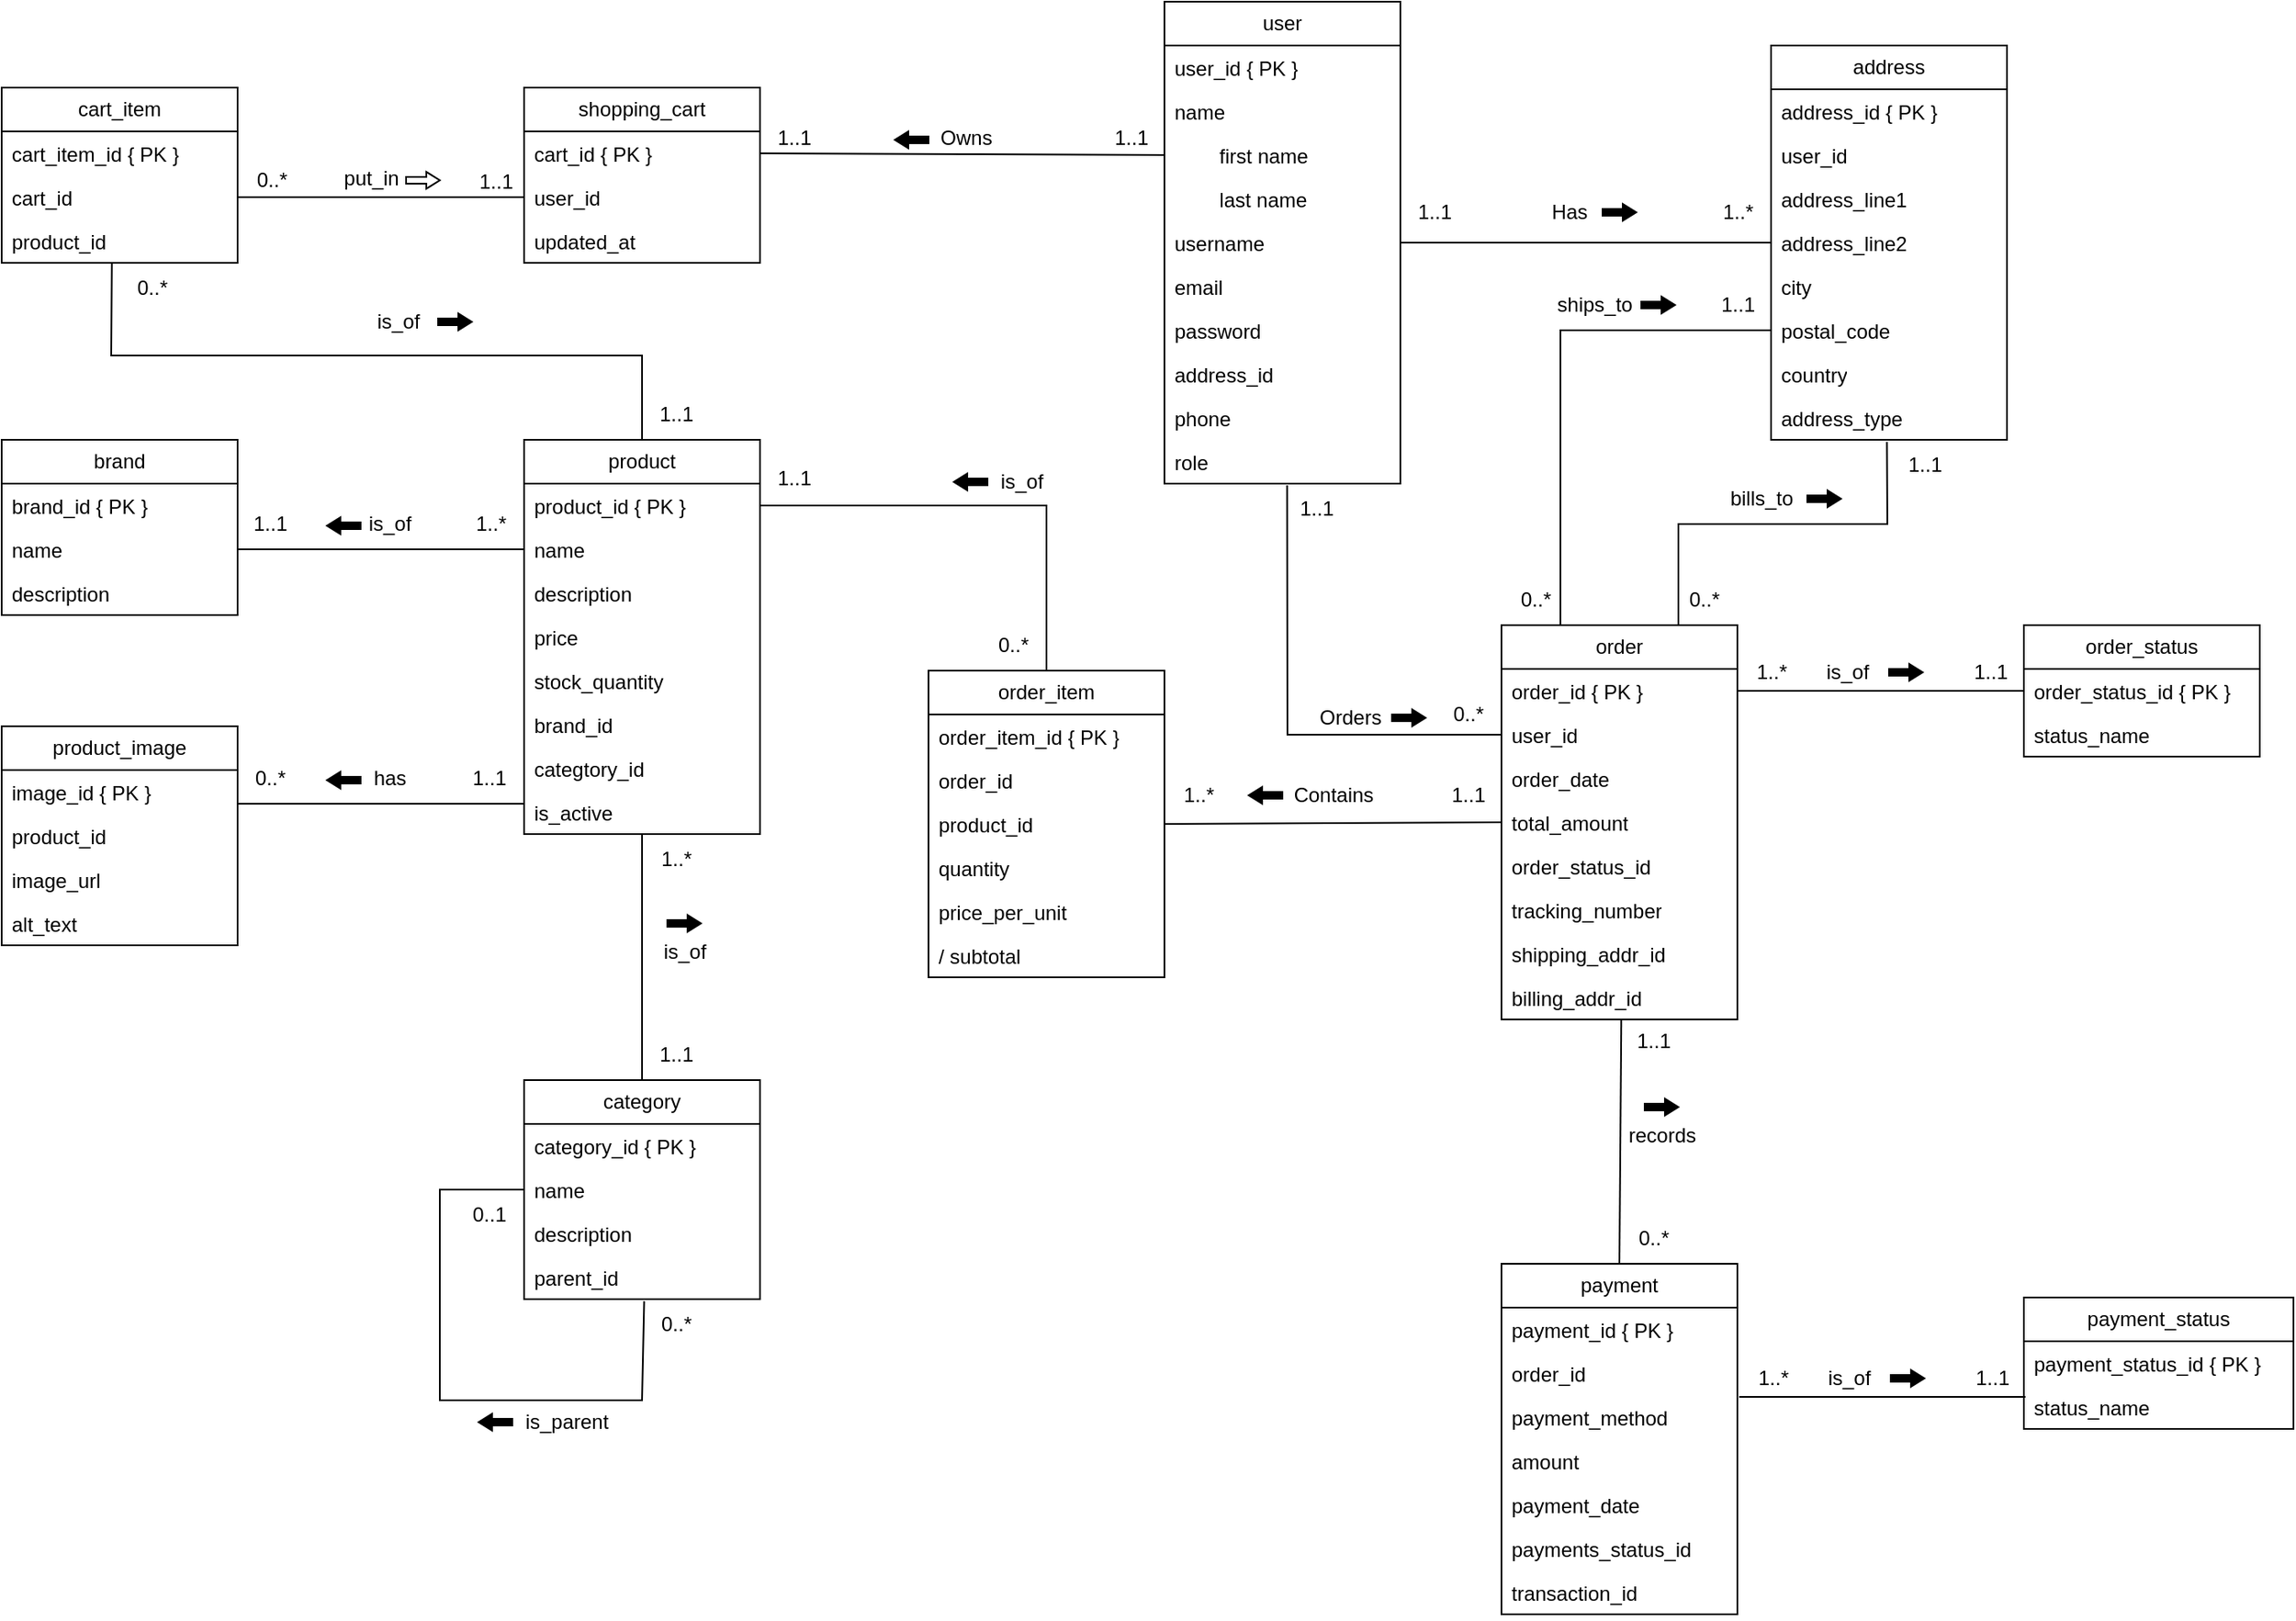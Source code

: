 <mxfile version="26.2.14">
  <diagram name="Page-1" id="95embAu65B8JQ14LLNW8">
    <mxGraphModel dx="983" dy="548" grid="1" gridSize="10" guides="1" tooltips="1" connect="1" arrows="1" fold="1" page="1" pageScale="1" pageWidth="827" pageHeight="1169" math="0" shadow="0">
      <root>
        <mxCell id="0" />
        <mxCell id="1" parent="0" />
        <mxCell id="lpnY_BUWa9tR8jS-6ncE-18" value="product" style="swimlane;fontStyle=0;childLayout=stackLayout;horizontal=1;startSize=26;fillColor=none;horizontalStack=0;resizeParent=1;resizeParentMax=0;resizeLast=0;collapsible=1;marginBottom=0;whiteSpace=wrap;html=1;" parent="1" vertex="1">
          <mxGeometry x="610" y="350" width="140" height="234" as="geometry" />
        </mxCell>
        <mxCell id="lpnY_BUWa9tR8jS-6ncE-19" value="product_id { PK }" style="text;strokeColor=none;fillColor=none;align=left;verticalAlign=top;spacingLeft=4;spacingRight=4;overflow=hidden;rotatable=0;points=[[0,0.5],[1,0.5]];portConstraint=eastwest;whiteSpace=wrap;html=1;" parent="lpnY_BUWa9tR8jS-6ncE-18" vertex="1">
          <mxGeometry y="26" width="140" height="26" as="geometry" />
        </mxCell>
        <mxCell id="lpnY_BUWa9tR8jS-6ncE-20" value="name" style="text;strokeColor=none;fillColor=none;align=left;verticalAlign=top;spacingLeft=4;spacingRight=4;overflow=hidden;rotatable=0;points=[[0,0.5],[1,0.5]];portConstraint=eastwest;whiteSpace=wrap;html=1;" parent="lpnY_BUWa9tR8jS-6ncE-18" vertex="1">
          <mxGeometry y="52" width="140" height="26" as="geometry" />
        </mxCell>
        <mxCell id="lpnY_BUWa9tR8jS-6ncE-21" value="description" style="text;strokeColor=none;fillColor=none;align=left;verticalAlign=top;spacingLeft=4;spacingRight=4;overflow=hidden;rotatable=0;points=[[0,0.5],[1,0.5]];portConstraint=eastwest;whiteSpace=wrap;html=1;" parent="lpnY_BUWa9tR8jS-6ncE-18" vertex="1">
          <mxGeometry y="78" width="140" height="26" as="geometry" />
        </mxCell>
        <mxCell id="lpnY_BUWa9tR8jS-6ncE-22" value="price" style="text;strokeColor=none;fillColor=none;align=left;verticalAlign=top;spacingLeft=4;spacingRight=4;overflow=hidden;rotatable=0;points=[[0,0.5],[1,0.5]];portConstraint=eastwest;whiteSpace=wrap;html=1;" parent="lpnY_BUWa9tR8jS-6ncE-18" vertex="1">
          <mxGeometry y="104" width="140" height="26" as="geometry" />
        </mxCell>
        <mxCell id="lpnY_BUWa9tR8jS-6ncE-23" value="stock_quantity" style="text;strokeColor=none;fillColor=none;align=left;verticalAlign=top;spacingLeft=4;spacingRight=4;overflow=hidden;rotatable=0;points=[[0,0.5],[1,0.5]];portConstraint=eastwest;whiteSpace=wrap;html=1;" parent="lpnY_BUWa9tR8jS-6ncE-18" vertex="1">
          <mxGeometry y="130" width="140" height="26" as="geometry" />
        </mxCell>
        <mxCell id="lpnY_BUWa9tR8jS-6ncE-24" value="brand_id" style="text;strokeColor=none;fillColor=none;align=left;verticalAlign=top;spacingLeft=4;spacingRight=4;overflow=hidden;rotatable=0;points=[[0,0.5],[1,0.5]];portConstraint=eastwest;whiteSpace=wrap;html=1;" parent="lpnY_BUWa9tR8jS-6ncE-18" vertex="1">
          <mxGeometry y="156" width="140" height="26" as="geometry" />
        </mxCell>
        <mxCell id="lpnY_BUWa9tR8jS-6ncE-25" value="categtory_id" style="text;strokeColor=none;fillColor=none;align=left;verticalAlign=top;spacingLeft=4;spacingRight=4;overflow=hidden;rotatable=0;points=[[0,0.5],[1,0.5]];portConstraint=eastwest;whiteSpace=wrap;html=1;" parent="lpnY_BUWa9tR8jS-6ncE-18" vertex="1">
          <mxGeometry y="182" width="140" height="26" as="geometry" />
        </mxCell>
        <mxCell id="lpnY_BUWa9tR8jS-6ncE-65" value="is_active" style="text;strokeColor=none;fillColor=none;align=left;verticalAlign=top;spacingLeft=4;spacingRight=4;overflow=hidden;rotatable=0;points=[[0,0.5],[1,0.5]];portConstraint=eastwest;whiteSpace=wrap;html=1;" parent="lpnY_BUWa9tR8jS-6ncE-18" vertex="1">
          <mxGeometry y="208" width="140" height="26" as="geometry" />
        </mxCell>
        <mxCell id="lpnY_BUWa9tR8jS-6ncE-26" value="category" style="swimlane;fontStyle=0;childLayout=stackLayout;horizontal=1;startSize=26;fillColor=none;horizontalStack=0;resizeParent=1;resizeParentMax=0;resizeLast=0;collapsible=1;marginBottom=0;whiteSpace=wrap;html=1;" parent="1" vertex="1">
          <mxGeometry x="610" y="730" width="140" height="130" as="geometry" />
        </mxCell>
        <mxCell id="lpnY_BUWa9tR8jS-6ncE-27" value="category_id { PK }" style="text;strokeColor=none;fillColor=none;align=left;verticalAlign=top;spacingLeft=4;spacingRight=4;overflow=hidden;rotatable=0;points=[[0,0.5],[1,0.5]];portConstraint=eastwest;whiteSpace=wrap;html=1;" parent="lpnY_BUWa9tR8jS-6ncE-26" vertex="1">
          <mxGeometry y="26" width="140" height="26" as="geometry" />
        </mxCell>
        <mxCell id="lpnY_BUWa9tR8jS-6ncE-28" value="name" style="text;strokeColor=none;fillColor=none;align=left;verticalAlign=top;spacingLeft=4;spacingRight=4;overflow=hidden;rotatable=0;points=[[0,0.5],[1,0.5]];portConstraint=eastwest;whiteSpace=wrap;html=1;" parent="lpnY_BUWa9tR8jS-6ncE-26" vertex="1">
          <mxGeometry y="52" width="140" height="26" as="geometry" />
        </mxCell>
        <mxCell id="lpnY_BUWa9tR8jS-6ncE-29" value="description" style="text;strokeColor=none;fillColor=none;align=left;verticalAlign=top;spacingLeft=4;spacingRight=4;overflow=hidden;rotatable=0;points=[[0,0.5],[1,0.5]];portConstraint=eastwest;whiteSpace=wrap;html=1;" parent="lpnY_BUWa9tR8jS-6ncE-26" vertex="1">
          <mxGeometry y="78" width="140" height="26" as="geometry" />
        </mxCell>
        <mxCell id="lpnY_BUWa9tR8jS-6ncE-85" value="parent_id" style="text;strokeColor=none;fillColor=none;align=left;verticalAlign=top;spacingLeft=4;spacingRight=4;overflow=hidden;rotatable=0;points=[[0,0.5],[1,0.5]];portConstraint=eastwest;whiteSpace=wrap;html=1;" parent="lpnY_BUWa9tR8jS-6ncE-26" vertex="1">
          <mxGeometry y="104" width="140" height="26" as="geometry" />
        </mxCell>
        <mxCell id="lpnY_BUWa9tR8jS-6ncE-157" value="" style="endArrow=none;html=1;rounded=0;exitX=0.509;exitY=1.046;exitDx=0;exitDy=0;exitPerimeter=0;entryX=0;entryY=0.5;entryDx=0;entryDy=0;" parent="lpnY_BUWa9tR8jS-6ncE-26" source="lpnY_BUWa9tR8jS-6ncE-85" target="lpnY_BUWa9tR8jS-6ncE-28" edge="1">
          <mxGeometry width="50" height="50" relative="1" as="geometry">
            <mxPoint x="70" y="150" as="sourcePoint" />
            <mxPoint x="50" y="210" as="targetPoint" />
            <Array as="points">
              <mxPoint x="70" y="190" />
              <mxPoint x="-50" y="190" />
              <mxPoint x="-50" y="65" />
            </Array>
          </mxGeometry>
        </mxCell>
        <mxCell id="lpnY_BUWa9tR8jS-6ncE-30" value="brand" style="swimlane;fontStyle=0;childLayout=stackLayout;horizontal=1;startSize=26;fillColor=none;horizontalStack=0;resizeParent=1;resizeParentMax=0;resizeLast=0;collapsible=1;marginBottom=0;whiteSpace=wrap;html=1;" parent="1" vertex="1">
          <mxGeometry x="300" y="350" width="140" height="104" as="geometry" />
        </mxCell>
        <mxCell id="lpnY_BUWa9tR8jS-6ncE-31" value="brand_id { PK }" style="text;strokeColor=none;fillColor=none;align=left;verticalAlign=top;spacingLeft=4;spacingRight=4;overflow=hidden;rotatable=0;points=[[0,0.5],[1,0.5]];portConstraint=eastwest;whiteSpace=wrap;html=1;" parent="lpnY_BUWa9tR8jS-6ncE-30" vertex="1">
          <mxGeometry y="26" width="140" height="26" as="geometry" />
        </mxCell>
        <mxCell id="lpnY_BUWa9tR8jS-6ncE-32" value="name" style="text;strokeColor=none;fillColor=none;align=left;verticalAlign=top;spacingLeft=4;spacingRight=4;overflow=hidden;rotatable=0;points=[[0,0.5],[1,0.5]];portConstraint=eastwest;whiteSpace=wrap;html=1;" parent="lpnY_BUWa9tR8jS-6ncE-30" vertex="1">
          <mxGeometry y="52" width="140" height="26" as="geometry" />
        </mxCell>
        <mxCell id="lpnY_BUWa9tR8jS-6ncE-33" value="description" style="text;strokeColor=none;fillColor=none;align=left;verticalAlign=top;spacingLeft=4;spacingRight=4;overflow=hidden;rotatable=0;points=[[0,0.5],[1,0.5]];portConstraint=eastwest;whiteSpace=wrap;html=1;" parent="lpnY_BUWa9tR8jS-6ncE-30" vertex="1">
          <mxGeometry y="78" width="140" height="26" as="geometry" />
        </mxCell>
        <mxCell id="lpnY_BUWa9tR8jS-6ncE-35" value="user" style="swimlane;fontStyle=0;childLayout=stackLayout;horizontal=1;startSize=26;fillColor=none;horizontalStack=0;resizeParent=1;resizeParentMax=0;resizeLast=0;collapsible=1;marginBottom=0;whiteSpace=wrap;html=1;" parent="1" vertex="1">
          <mxGeometry x="990" y="90" width="140" height="286" as="geometry" />
        </mxCell>
        <mxCell id="lpnY_BUWa9tR8jS-6ncE-36" value="user_id { PK }" style="text;strokeColor=none;fillColor=none;align=left;verticalAlign=top;spacingLeft=4;spacingRight=4;overflow=hidden;rotatable=0;points=[[0,0.5],[1,0.5]];portConstraint=eastwest;whiteSpace=wrap;html=1;" parent="lpnY_BUWa9tR8jS-6ncE-35" vertex="1">
          <mxGeometry y="26" width="140" height="26" as="geometry" />
        </mxCell>
        <mxCell id="lpnY_BUWa9tR8jS-6ncE-37" value="name" style="text;strokeColor=none;fillColor=none;align=left;verticalAlign=top;spacingLeft=4;spacingRight=4;overflow=hidden;rotatable=0;points=[[0,0.5],[1,0.5]];portConstraint=eastwest;whiteSpace=wrap;html=1;" parent="lpnY_BUWa9tR8jS-6ncE-35" vertex="1">
          <mxGeometry y="52" width="140" height="26" as="geometry" />
        </mxCell>
        <mxCell id="lpnY_BUWa9tR8jS-6ncE-38" value="&lt;span style=&quot;white-space: pre;&quot;&gt;&#x9;&lt;/span&gt;first name" style="text;strokeColor=none;fillColor=none;align=left;verticalAlign=top;spacingLeft=4;spacingRight=4;overflow=hidden;rotatable=0;points=[[0,0.5],[1,0.5]];portConstraint=eastwest;whiteSpace=wrap;html=1;" parent="lpnY_BUWa9tR8jS-6ncE-35" vertex="1">
          <mxGeometry y="78" width="140" height="26" as="geometry" />
        </mxCell>
        <mxCell id="lpnY_BUWa9tR8jS-6ncE-39" value="&lt;span style=&quot;white-space: pre;&quot;&gt;&#x9;&lt;/span&gt;last name" style="text;strokeColor=none;fillColor=none;align=left;verticalAlign=top;spacingLeft=4;spacingRight=4;overflow=hidden;rotatable=0;points=[[0,0.5],[1,0.5]];portConstraint=eastwest;whiteSpace=wrap;html=1;" parent="lpnY_BUWa9tR8jS-6ncE-35" vertex="1">
          <mxGeometry y="104" width="140" height="26" as="geometry" />
        </mxCell>
        <mxCell id="lpnY_BUWa9tR8jS-6ncE-40" value="username" style="text;strokeColor=none;fillColor=none;align=left;verticalAlign=top;spacingLeft=4;spacingRight=4;overflow=hidden;rotatable=0;points=[[0,0.5],[1,0.5]];portConstraint=eastwest;whiteSpace=wrap;html=1;" parent="lpnY_BUWa9tR8jS-6ncE-35" vertex="1">
          <mxGeometry y="130" width="140" height="26" as="geometry" />
        </mxCell>
        <mxCell id="lpnY_BUWa9tR8jS-6ncE-41" value="email" style="text;strokeColor=none;fillColor=none;align=left;verticalAlign=top;spacingLeft=4;spacingRight=4;overflow=hidden;rotatable=0;points=[[0,0.5],[1,0.5]];portConstraint=eastwest;whiteSpace=wrap;html=1;" parent="lpnY_BUWa9tR8jS-6ncE-35" vertex="1">
          <mxGeometry y="156" width="140" height="26" as="geometry" />
        </mxCell>
        <mxCell id="lpnY_BUWa9tR8jS-6ncE-42" value="password" style="text;strokeColor=none;fillColor=none;align=left;verticalAlign=top;spacingLeft=4;spacingRight=4;overflow=hidden;rotatable=0;points=[[0,0.5],[1,0.5]];portConstraint=eastwest;whiteSpace=wrap;html=1;" parent="lpnY_BUWa9tR8jS-6ncE-35" vertex="1">
          <mxGeometry y="182" width="140" height="26" as="geometry" />
        </mxCell>
        <mxCell id="lpnY_BUWa9tR8jS-6ncE-43" value="address_id" style="text;strokeColor=none;fillColor=none;align=left;verticalAlign=top;spacingLeft=4;spacingRight=4;overflow=hidden;rotatable=0;points=[[0,0.5],[1,0.5]];portConstraint=eastwest;whiteSpace=wrap;html=1;" parent="lpnY_BUWa9tR8jS-6ncE-35" vertex="1">
          <mxGeometry y="208" width="140" height="26" as="geometry" />
        </mxCell>
        <mxCell id="lpnY_BUWa9tR8jS-6ncE-44" value="phone" style="text;strokeColor=none;fillColor=none;align=left;verticalAlign=top;spacingLeft=4;spacingRight=4;overflow=hidden;rotatable=0;points=[[0,0.5],[1,0.5]];portConstraint=eastwest;whiteSpace=wrap;html=1;" parent="lpnY_BUWa9tR8jS-6ncE-35" vertex="1">
          <mxGeometry y="234" width="140" height="26" as="geometry" />
        </mxCell>
        <mxCell id="lpnY_BUWa9tR8jS-6ncE-66" value="role" style="text;strokeColor=none;fillColor=none;align=left;verticalAlign=top;spacingLeft=4;spacingRight=4;overflow=hidden;rotatable=0;points=[[0,0.5],[1,0.5]];portConstraint=eastwest;whiteSpace=wrap;html=1;" parent="lpnY_BUWa9tR8jS-6ncE-35" vertex="1">
          <mxGeometry y="260" width="140" height="26" as="geometry" />
        </mxCell>
        <mxCell id="lpnY_BUWa9tR8jS-6ncE-46" value="order" style="swimlane;fontStyle=0;childLayout=stackLayout;horizontal=1;startSize=26;fillColor=none;horizontalStack=0;resizeParent=1;resizeParentMax=0;resizeLast=0;collapsible=1;marginBottom=0;whiteSpace=wrap;html=1;" parent="1" vertex="1">
          <mxGeometry x="1190" y="460" width="140" height="234" as="geometry" />
        </mxCell>
        <mxCell id="lpnY_BUWa9tR8jS-6ncE-47" value="order_id { PK }" style="text;strokeColor=none;fillColor=none;align=left;verticalAlign=top;spacingLeft=4;spacingRight=4;overflow=hidden;rotatable=0;points=[[0,0.5],[1,0.5]];portConstraint=eastwest;whiteSpace=wrap;html=1;" parent="lpnY_BUWa9tR8jS-6ncE-46" vertex="1">
          <mxGeometry y="26" width="140" height="26" as="geometry" />
        </mxCell>
        <mxCell id="lpnY_BUWa9tR8jS-6ncE-48" value="user_id" style="text;strokeColor=none;fillColor=none;align=left;verticalAlign=top;spacingLeft=4;spacingRight=4;overflow=hidden;rotatable=0;points=[[0,0.5],[1,0.5]];portConstraint=eastwest;whiteSpace=wrap;html=1;" parent="lpnY_BUWa9tR8jS-6ncE-46" vertex="1">
          <mxGeometry y="52" width="140" height="26" as="geometry" />
        </mxCell>
        <mxCell id="lpnY_BUWa9tR8jS-6ncE-49" value="order_date" style="text;strokeColor=none;fillColor=none;align=left;verticalAlign=top;spacingLeft=4;spacingRight=4;overflow=hidden;rotatable=0;points=[[0,0.5],[1,0.5]];portConstraint=eastwest;whiteSpace=wrap;html=1;" parent="lpnY_BUWa9tR8jS-6ncE-46" vertex="1">
          <mxGeometry y="78" width="140" height="26" as="geometry" />
        </mxCell>
        <mxCell id="lpnY_BUWa9tR8jS-6ncE-50" value="total_amount" style="text;strokeColor=none;fillColor=none;align=left;verticalAlign=top;spacingLeft=4;spacingRight=4;overflow=hidden;rotatable=0;points=[[0,0.5],[1,0.5]];portConstraint=eastwest;whiteSpace=wrap;html=1;" parent="lpnY_BUWa9tR8jS-6ncE-46" vertex="1">
          <mxGeometry y="104" width="140" height="26" as="geometry" />
        </mxCell>
        <mxCell id="lpnY_BUWa9tR8jS-6ncE-51" value="order_status_id" style="text;strokeColor=none;fillColor=none;align=left;verticalAlign=top;spacingLeft=4;spacingRight=4;overflow=hidden;rotatable=0;points=[[0,0.5],[1,0.5]];portConstraint=eastwest;whiteSpace=wrap;html=1;" parent="lpnY_BUWa9tR8jS-6ncE-46" vertex="1">
          <mxGeometry y="130" width="140" height="26" as="geometry" />
        </mxCell>
        <mxCell id="lpnY_BUWa9tR8jS-6ncE-71" value="tracking_number" style="text;strokeColor=none;fillColor=none;align=left;verticalAlign=top;spacingLeft=4;spacingRight=4;overflow=hidden;rotatable=0;points=[[0,0.5],[1,0.5]];portConstraint=eastwest;whiteSpace=wrap;html=1;" parent="lpnY_BUWa9tR8jS-6ncE-46" vertex="1">
          <mxGeometry y="156" width="140" height="26" as="geometry" />
        </mxCell>
        <mxCell id="lpnY_BUWa9tR8jS-6ncE-179" value="shipping_addr_id" style="text;strokeColor=none;fillColor=none;align=left;verticalAlign=top;spacingLeft=4;spacingRight=4;overflow=hidden;rotatable=0;points=[[0,0.5],[1,0.5]];portConstraint=eastwest;whiteSpace=wrap;html=1;" parent="lpnY_BUWa9tR8jS-6ncE-46" vertex="1">
          <mxGeometry y="182" width="140" height="26" as="geometry" />
        </mxCell>
        <mxCell id="lpnY_BUWa9tR8jS-6ncE-180" value="billing_addr_id" style="text;strokeColor=none;fillColor=none;align=left;verticalAlign=top;spacingLeft=4;spacingRight=4;overflow=hidden;rotatable=0;points=[[0,0.5],[1,0.5]];portConstraint=eastwest;whiteSpace=wrap;html=1;" parent="lpnY_BUWa9tR8jS-6ncE-46" vertex="1">
          <mxGeometry y="208" width="140" height="26" as="geometry" />
        </mxCell>
        <mxCell id="lpnY_BUWa9tR8jS-6ncE-52" value="order_item" style="swimlane;fontStyle=0;childLayout=stackLayout;horizontal=1;startSize=26;fillColor=none;horizontalStack=0;resizeParent=1;resizeParentMax=0;resizeLast=0;collapsible=1;marginBottom=0;whiteSpace=wrap;html=1;" parent="1" vertex="1">
          <mxGeometry x="850" y="487" width="140" height="182" as="geometry" />
        </mxCell>
        <mxCell id="lpnY_BUWa9tR8jS-6ncE-53" value="order_item_id { PK }" style="text;strokeColor=none;fillColor=none;align=left;verticalAlign=top;spacingLeft=4;spacingRight=4;overflow=hidden;rotatable=0;points=[[0,0.5],[1,0.5]];portConstraint=eastwest;whiteSpace=wrap;html=1;" parent="lpnY_BUWa9tR8jS-6ncE-52" vertex="1">
          <mxGeometry y="26" width="140" height="26" as="geometry" />
        </mxCell>
        <mxCell id="lpnY_BUWa9tR8jS-6ncE-54" value="order_id" style="text;strokeColor=none;fillColor=none;align=left;verticalAlign=top;spacingLeft=4;spacingRight=4;overflow=hidden;rotatable=0;points=[[0,0.5],[1,0.5]];portConstraint=eastwest;whiteSpace=wrap;html=1;" parent="lpnY_BUWa9tR8jS-6ncE-52" vertex="1">
          <mxGeometry y="52" width="140" height="26" as="geometry" />
        </mxCell>
        <mxCell id="lpnY_BUWa9tR8jS-6ncE-55" value="product_id" style="text;strokeColor=none;fillColor=none;align=left;verticalAlign=top;spacingLeft=4;spacingRight=4;overflow=hidden;rotatable=0;points=[[0,0.5],[1,0.5]];portConstraint=eastwest;whiteSpace=wrap;html=1;" parent="lpnY_BUWa9tR8jS-6ncE-52" vertex="1">
          <mxGeometry y="78" width="140" height="26" as="geometry" />
        </mxCell>
        <mxCell id="lpnY_BUWa9tR8jS-6ncE-56" value="quantity" style="text;strokeColor=none;fillColor=none;align=left;verticalAlign=top;spacingLeft=4;spacingRight=4;overflow=hidden;rotatable=0;points=[[0,0.5],[1,0.5]];portConstraint=eastwest;whiteSpace=wrap;html=1;" parent="lpnY_BUWa9tR8jS-6ncE-52" vertex="1">
          <mxGeometry y="104" width="140" height="26" as="geometry" />
        </mxCell>
        <mxCell id="lpnY_BUWa9tR8jS-6ncE-57" value="price_per_unit" style="text;strokeColor=none;fillColor=none;align=left;verticalAlign=top;spacingLeft=4;spacingRight=4;overflow=hidden;rotatable=0;points=[[0,0.5],[1,0.5]];portConstraint=eastwest;whiteSpace=wrap;html=1;" parent="lpnY_BUWa9tR8jS-6ncE-52" vertex="1">
          <mxGeometry y="130" width="140" height="26" as="geometry" />
        </mxCell>
        <mxCell id="lpnY_BUWa9tR8jS-6ncE-72" value="/ subtotal" style="text;strokeColor=none;fillColor=none;align=left;verticalAlign=top;spacingLeft=4;spacingRight=4;overflow=hidden;rotatable=0;points=[[0,0.5],[1,0.5]];portConstraint=eastwest;whiteSpace=wrap;html=1;" parent="lpnY_BUWa9tR8jS-6ncE-52" vertex="1">
          <mxGeometry y="156" width="140" height="26" as="geometry" />
        </mxCell>
        <mxCell id="lpnY_BUWa9tR8jS-6ncE-58" value="payment" style="swimlane;fontStyle=0;childLayout=stackLayout;horizontal=1;startSize=26;fillColor=none;horizontalStack=0;resizeParent=1;resizeParentMax=0;resizeLast=0;collapsible=1;marginBottom=0;whiteSpace=wrap;html=1;" parent="1" vertex="1">
          <mxGeometry x="1190" y="839" width="140" height="208" as="geometry" />
        </mxCell>
        <mxCell id="lpnY_BUWa9tR8jS-6ncE-59" value="payment_id { PK }" style="text;strokeColor=none;fillColor=none;align=left;verticalAlign=top;spacingLeft=4;spacingRight=4;overflow=hidden;rotatable=0;points=[[0,0.5],[1,0.5]];portConstraint=eastwest;whiteSpace=wrap;html=1;" parent="lpnY_BUWa9tR8jS-6ncE-58" vertex="1">
          <mxGeometry y="26" width="140" height="26" as="geometry" />
        </mxCell>
        <mxCell id="lpnY_BUWa9tR8jS-6ncE-60" value="order_id" style="text;strokeColor=none;fillColor=none;align=left;verticalAlign=top;spacingLeft=4;spacingRight=4;overflow=hidden;rotatable=0;points=[[0,0.5],[1,0.5]];portConstraint=eastwest;whiteSpace=wrap;html=1;" parent="lpnY_BUWa9tR8jS-6ncE-58" vertex="1">
          <mxGeometry y="52" width="140" height="26" as="geometry" />
        </mxCell>
        <mxCell id="lpnY_BUWa9tR8jS-6ncE-61" value="payment_method" style="text;strokeColor=none;fillColor=none;align=left;verticalAlign=top;spacingLeft=4;spacingRight=4;overflow=hidden;rotatable=0;points=[[0,0.5],[1,0.5]];portConstraint=eastwest;whiteSpace=wrap;html=1;" parent="lpnY_BUWa9tR8jS-6ncE-58" vertex="1">
          <mxGeometry y="78" width="140" height="26" as="geometry" />
        </mxCell>
        <mxCell id="lpnY_BUWa9tR8jS-6ncE-62" value="amount" style="text;strokeColor=none;fillColor=none;align=left;verticalAlign=top;spacingLeft=4;spacingRight=4;overflow=hidden;rotatable=0;points=[[0,0.5],[1,0.5]];portConstraint=eastwest;whiteSpace=wrap;html=1;" parent="lpnY_BUWa9tR8jS-6ncE-58" vertex="1">
          <mxGeometry y="104" width="140" height="26" as="geometry" />
        </mxCell>
        <mxCell id="lpnY_BUWa9tR8jS-6ncE-63" value="payment_date" style="text;strokeColor=none;fillColor=none;align=left;verticalAlign=top;spacingLeft=4;spacingRight=4;overflow=hidden;rotatable=0;points=[[0,0.5],[1,0.5]];portConstraint=eastwest;whiteSpace=wrap;html=1;" parent="lpnY_BUWa9tR8jS-6ncE-58" vertex="1">
          <mxGeometry y="130" width="140" height="26" as="geometry" />
        </mxCell>
        <mxCell id="lpnY_BUWa9tR8jS-6ncE-64" value="payments_status_id" style="text;strokeColor=none;fillColor=none;align=left;verticalAlign=top;spacingLeft=4;spacingRight=4;overflow=hidden;rotatable=0;points=[[0,0.5],[1,0.5]];portConstraint=eastwest;whiteSpace=wrap;html=1;" parent="lpnY_BUWa9tR8jS-6ncE-58" vertex="1">
          <mxGeometry y="156" width="140" height="26" as="geometry" />
        </mxCell>
        <mxCell id="lpnY_BUWa9tR8jS-6ncE-73" value="transaction_id" style="text;strokeColor=none;fillColor=none;align=left;verticalAlign=top;spacingLeft=4;spacingRight=4;overflow=hidden;rotatable=0;points=[[0,0.5],[1,0.5]];portConstraint=eastwest;whiteSpace=wrap;html=1;" parent="lpnY_BUWa9tR8jS-6ncE-58" vertex="1">
          <mxGeometry y="182" width="140" height="26" as="geometry" />
        </mxCell>
        <mxCell id="lpnY_BUWa9tR8jS-6ncE-67" value="address" style="swimlane;fontStyle=0;childLayout=stackLayout;horizontal=1;startSize=26;fillColor=none;horizontalStack=0;resizeParent=1;resizeParentMax=0;resizeLast=0;collapsible=1;marginBottom=0;whiteSpace=wrap;html=1;" parent="1" vertex="1">
          <mxGeometry x="1350" y="116" width="140" height="234" as="geometry" />
        </mxCell>
        <mxCell id="lpnY_BUWa9tR8jS-6ncE-68" value="address_id { PK }" style="text;strokeColor=none;fillColor=none;align=left;verticalAlign=top;spacingLeft=4;spacingRight=4;overflow=hidden;rotatable=0;points=[[0,0.5],[1,0.5]];portConstraint=eastwest;whiteSpace=wrap;html=1;" parent="lpnY_BUWa9tR8jS-6ncE-67" vertex="1">
          <mxGeometry y="26" width="140" height="26" as="geometry" />
        </mxCell>
        <mxCell id="lpnY_BUWa9tR8jS-6ncE-69" value="user_id" style="text;strokeColor=none;fillColor=none;align=left;verticalAlign=top;spacingLeft=4;spacingRight=4;overflow=hidden;rotatable=0;points=[[0,0.5],[1,0.5]];portConstraint=eastwest;whiteSpace=wrap;html=1;" parent="lpnY_BUWa9tR8jS-6ncE-67" vertex="1">
          <mxGeometry y="52" width="140" height="26" as="geometry" />
        </mxCell>
        <mxCell id="lpnY_BUWa9tR8jS-6ncE-70" value="address_line1" style="text;strokeColor=none;fillColor=none;align=left;verticalAlign=top;spacingLeft=4;spacingRight=4;overflow=hidden;rotatable=0;points=[[0,0.5],[1,0.5]];portConstraint=eastwest;whiteSpace=wrap;html=1;" parent="lpnY_BUWa9tR8jS-6ncE-67" vertex="1">
          <mxGeometry y="78" width="140" height="26" as="geometry" />
        </mxCell>
        <mxCell id="lpnY_BUWa9tR8jS-6ncE-74" value="address_line2" style="text;strokeColor=none;fillColor=none;align=left;verticalAlign=top;spacingLeft=4;spacingRight=4;overflow=hidden;rotatable=0;points=[[0,0.5],[1,0.5]];portConstraint=eastwest;whiteSpace=wrap;html=1;" parent="lpnY_BUWa9tR8jS-6ncE-67" vertex="1">
          <mxGeometry y="104" width="140" height="26" as="geometry" />
        </mxCell>
        <mxCell id="lpnY_BUWa9tR8jS-6ncE-75" value="city" style="text;strokeColor=none;fillColor=none;align=left;verticalAlign=top;spacingLeft=4;spacingRight=4;overflow=hidden;rotatable=0;points=[[0,0.5],[1,0.5]];portConstraint=eastwest;whiteSpace=wrap;html=1;" parent="lpnY_BUWa9tR8jS-6ncE-67" vertex="1">
          <mxGeometry y="130" width="140" height="26" as="geometry" />
        </mxCell>
        <mxCell id="lpnY_BUWa9tR8jS-6ncE-76" value="postal_code" style="text;strokeColor=none;fillColor=none;align=left;verticalAlign=top;spacingLeft=4;spacingRight=4;overflow=hidden;rotatable=0;points=[[0,0.5],[1,0.5]];portConstraint=eastwest;whiteSpace=wrap;html=1;" parent="lpnY_BUWa9tR8jS-6ncE-67" vertex="1">
          <mxGeometry y="156" width="140" height="26" as="geometry" />
        </mxCell>
        <mxCell id="lpnY_BUWa9tR8jS-6ncE-77" value="country" style="text;strokeColor=none;fillColor=none;align=left;verticalAlign=top;spacingLeft=4;spacingRight=4;overflow=hidden;rotatable=0;points=[[0,0.5],[1,0.5]];portConstraint=eastwest;whiteSpace=wrap;html=1;" parent="lpnY_BUWa9tR8jS-6ncE-67" vertex="1">
          <mxGeometry y="182" width="140" height="26" as="geometry" />
        </mxCell>
        <mxCell id="lpnY_BUWa9tR8jS-6ncE-78" value="address_type" style="text;strokeColor=none;fillColor=none;align=left;verticalAlign=top;spacingLeft=4;spacingRight=4;overflow=hidden;rotatable=0;points=[[0,0.5],[1,0.5]];portConstraint=eastwest;whiteSpace=wrap;html=1;" parent="lpnY_BUWa9tR8jS-6ncE-67" vertex="1">
          <mxGeometry y="208" width="140" height="26" as="geometry" />
        </mxCell>
        <mxCell id="lpnY_BUWa9tR8jS-6ncE-79" value="product_image" style="swimlane;fontStyle=0;childLayout=stackLayout;horizontal=1;startSize=26;fillColor=none;horizontalStack=0;resizeParent=1;resizeParentMax=0;resizeLast=0;collapsible=1;marginBottom=0;whiteSpace=wrap;html=1;" parent="1" vertex="1">
          <mxGeometry x="300" y="520" width="140" height="130" as="geometry" />
        </mxCell>
        <mxCell id="lpnY_BUWa9tR8jS-6ncE-80" value="image_id { PK }" style="text;strokeColor=none;fillColor=none;align=left;verticalAlign=top;spacingLeft=4;spacingRight=4;overflow=hidden;rotatable=0;points=[[0,0.5],[1,0.5]];portConstraint=eastwest;whiteSpace=wrap;html=1;" parent="lpnY_BUWa9tR8jS-6ncE-79" vertex="1">
          <mxGeometry y="26" width="140" height="26" as="geometry" />
        </mxCell>
        <mxCell id="lpnY_BUWa9tR8jS-6ncE-81" value="product_id" style="text;strokeColor=none;fillColor=none;align=left;verticalAlign=top;spacingLeft=4;spacingRight=4;overflow=hidden;rotatable=0;points=[[0,0.5],[1,0.5]];portConstraint=eastwest;whiteSpace=wrap;html=1;" parent="lpnY_BUWa9tR8jS-6ncE-79" vertex="1">
          <mxGeometry y="52" width="140" height="26" as="geometry" />
        </mxCell>
        <mxCell id="lpnY_BUWa9tR8jS-6ncE-82" value="image_url" style="text;strokeColor=none;fillColor=none;align=left;verticalAlign=top;spacingLeft=4;spacingRight=4;overflow=hidden;rotatable=0;points=[[0,0.5],[1,0.5]];portConstraint=eastwest;whiteSpace=wrap;html=1;" parent="lpnY_BUWa9tR8jS-6ncE-79" vertex="1">
          <mxGeometry y="78" width="140" height="26" as="geometry" />
        </mxCell>
        <mxCell id="lpnY_BUWa9tR8jS-6ncE-83" value="alt_text" style="text;strokeColor=none;fillColor=none;align=left;verticalAlign=top;spacingLeft=4;spacingRight=4;overflow=hidden;rotatable=0;points=[[0,0.5],[1,0.5]];portConstraint=eastwest;whiteSpace=wrap;html=1;" parent="lpnY_BUWa9tR8jS-6ncE-79" vertex="1">
          <mxGeometry y="104" width="140" height="26" as="geometry" />
        </mxCell>
        <mxCell id="lpnY_BUWa9tR8jS-6ncE-86" value="order_status" style="swimlane;fontStyle=0;childLayout=stackLayout;horizontal=1;startSize=26;fillColor=none;horizontalStack=0;resizeParent=1;resizeParentMax=0;resizeLast=0;collapsible=1;marginBottom=0;whiteSpace=wrap;html=1;" parent="1" vertex="1">
          <mxGeometry x="1500" y="460" width="140" height="78" as="geometry" />
        </mxCell>
        <mxCell id="lpnY_BUWa9tR8jS-6ncE-87" value="order_status_id { PK }" style="text;strokeColor=none;fillColor=none;align=left;verticalAlign=top;spacingLeft=4;spacingRight=4;overflow=hidden;rotatable=0;points=[[0,0.5],[1,0.5]];portConstraint=eastwest;whiteSpace=wrap;html=1;" parent="lpnY_BUWa9tR8jS-6ncE-86" vertex="1">
          <mxGeometry y="26" width="140" height="26" as="geometry" />
        </mxCell>
        <mxCell id="lpnY_BUWa9tR8jS-6ncE-88" value="status_name" style="text;strokeColor=none;fillColor=none;align=left;verticalAlign=top;spacingLeft=4;spacingRight=4;overflow=hidden;rotatable=0;points=[[0,0.5],[1,0.5]];portConstraint=eastwest;whiteSpace=wrap;html=1;" parent="lpnY_BUWa9tR8jS-6ncE-86" vertex="1">
          <mxGeometry y="52" width="140" height="26" as="geometry" />
        </mxCell>
        <mxCell id="lpnY_BUWa9tR8jS-6ncE-90" value="payment_status" style="swimlane;fontStyle=0;childLayout=stackLayout;horizontal=1;startSize=26;fillColor=none;horizontalStack=0;resizeParent=1;resizeParentMax=0;resizeLast=0;collapsible=1;marginBottom=0;whiteSpace=wrap;html=1;" parent="1" vertex="1">
          <mxGeometry x="1500" y="859" width="160" height="78" as="geometry" />
        </mxCell>
        <mxCell id="lpnY_BUWa9tR8jS-6ncE-91" value="payment_status_id { PK }" style="text;strokeColor=none;fillColor=none;align=left;verticalAlign=top;spacingLeft=4;spacingRight=4;overflow=hidden;rotatable=0;points=[[0,0.5],[1,0.5]];portConstraint=eastwest;whiteSpace=wrap;html=1;" parent="lpnY_BUWa9tR8jS-6ncE-90" vertex="1">
          <mxGeometry y="26" width="160" height="26" as="geometry" />
        </mxCell>
        <mxCell id="lpnY_BUWa9tR8jS-6ncE-92" value="status_name" style="text;strokeColor=none;fillColor=none;align=left;verticalAlign=top;spacingLeft=4;spacingRight=4;overflow=hidden;rotatable=0;points=[[0,0.5],[1,0.5]];portConstraint=eastwest;whiteSpace=wrap;html=1;" parent="lpnY_BUWa9tR8jS-6ncE-90" vertex="1">
          <mxGeometry y="52" width="160" height="26" as="geometry" />
        </mxCell>
        <mxCell id="lpnY_BUWa9tR8jS-6ncE-93" value="shopping_cart" style="swimlane;fontStyle=0;childLayout=stackLayout;horizontal=1;startSize=26;fillColor=none;horizontalStack=0;resizeParent=1;resizeParentMax=0;resizeLast=0;collapsible=1;marginBottom=0;whiteSpace=wrap;html=1;" parent="1" vertex="1">
          <mxGeometry x="610" y="141" width="140" height="104" as="geometry" />
        </mxCell>
        <mxCell id="lpnY_BUWa9tR8jS-6ncE-94" value="cart_id { PK }" style="text;strokeColor=none;fillColor=none;align=left;verticalAlign=top;spacingLeft=4;spacingRight=4;overflow=hidden;rotatable=0;points=[[0,0.5],[1,0.5]];portConstraint=eastwest;whiteSpace=wrap;html=1;" parent="lpnY_BUWa9tR8jS-6ncE-93" vertex="1">
          <mxGeometry y="26" width="140" height="26" as="geometry" />
        </mxCell>
        <mxCell id="lpnY_BUWa9tR8jS-6ncE-95" value="user_id" style="text;strokeColor=none;fillColor=none;align=left;verticalAlign=top;spacingLeft=4;spacingRight=4;overflow=hidden;rotatable=0;points=[[0,0.5],[1,0.5]];portConstraint=eastwest;whiteSpace=wrap;html=1;" parent="lpnY_BUWa9tR8jS-6ncE-93" vertex="1">
          <mxGeometry y="52" width="140" height="26" as="geometry" />
        </mxCell>
        <mxCell id="lpnY_BUWa9tR8jS-6ncE-96" value="updated_at" style="text;strokeColor=none;fillColor=none;align=left;verticalAlign=top;spacingLeft=4;spacingRight=4;overflow=hidden;rotatable=0;points=[[0,0.5],[1,0.5]];portConstraint=eastwest;whiteSpace=wrap;html=1;" parent="lpnY_BUWa9tR8jS-6ncE-93" vertex="1">
          <mxGeometry y="78" width="140" height="26" as="geometry" />
        </mxCell>
        <mxCell id="lpnY_BUWa9tR8jS-6ncE-98" value="cart_item" style="swimlane;fontStyle=0;childLayout=stackLayout;horizontal=1;startSize=26;fillColor=none;horizontalStack=0;resizeParent=1;resizeParentMax=0;resizeLast=0;collapsible=1;marginBottom=0;whiteSpace=wrap;html=1;" parent="1" vertex="1">
          <mxGeometry x="300" y="141" width="140" height="104" as="geometry" />
        </mxCell>
        <mxCell id="lpnY_BUWa9tR8jS-6ncE-99" value="cart_item_id { PK }" style="text;strokeColor=none;fillColor=none;align=left;verticalAlign=top;spacingLeft=4;spacingRight=4;overflow=hidden;rotatable=0;points=[[0,0.5],[1,0.5]];portConstraint=eastwest;whiteSpace=wrap;html=1;" parent="lpnY_BUWa9tR8jS-6ncE-98" vertex="1">
          <mxGeometry y="26" width="140" height="26" as="geometry" />
        </mxCell>
        <mxCell id="lpnY_BUWa9tR8jS-6ncE-100" value="cart_id" style="text;strokeColor=none;fillColor=none;align=left;verticalAlign=top;spacingLeft=4;spacingRight=4;overflow=hidden;rotatable=0;points=[[0,0.5],[1,0.5]];portConstraint=eastwest;whiteSpace=wrap;html=1;" parent="lpnY_BUWa9tR8jS-6ncE-98" vertex="1">
          <mxGeometry y="52" width="140" height="26" as="geometry" />
        </mxCell>
        <mxCell id="lpnY_BUWa9tR8jS-6ncE-101" value="product_id" style="text;strokeColor=none;fillColor=none;align=left;verticalAlign=top;spacingLeft=4;spacingRight=4;overflow=hidden;rotatable=0;points=[[0,0.5],[1,0.5]];portConstraint=eastwest;whiteSpace=wrap;html=1;" parent="lpnY_BUWa9tR8jS-6ncE-98" vertex="1">
          <mxGeometry y="78" width="140" height="26" as="geometry" />
        </mxCell>
        <mxCell id="lpnY_BUWa9tR8jS-6ncE-105" value="Has" style="text;html=1;align=center;verticalAlign=middle;resizable=0;points=[];autosize=1;strokeColor=none;fillColor=none;" parent="1" vertex="1">
          <mxGeometry x="1210" y="200" width="40" height="30" as="geometry" />
        </mxCell>
        <mxCell id="lpnY_BUWa9tR8jS-6ncE-106" value="" style="endArrow=none;html=1;rounded=0;exitX=0;exitY=0.5;exitDx=0;exitDy=0;entryX=1;entryY=0.5;entryDx=0;entryDy=0;" parent="1" source="lpnY_BUWa9tR8jS-6ncE-74" target="lpnY_BUWa9tR8jS-6ncE-40" edge="1">
          <mxGeometry width="50" height="50" relative="1" as="geometry">
            <mxPoint x="960" y="360" as="sourcePoint" />
            <mxPoint x="1010" y="310" as="targetPoint" />
          </mxGeometry>
        </mxCell>
        <mxCell id="lpnY_BUWa9tR8jS-6ncE-109" value="" style="shape=singleArrow;whiteSpace=wrap;html=1;arrowWidth=0.4;arrowSize=0.4;rotation=0;fillColor=light-dark(#000000,#000000);strokeColor=light-dark(#000000,#000000);fillStyle=solid;" parent="1" vertex="1">
          <mxGeometry x="1250" y="210" width="20" height="10" as="geometry" />
        </mxCell>
        <mxCell id="lpnY_BUWa9tR8jS-6ncE-114" value="1..*" style="text;html=1;align=center;verticalAlign=middle;resizable=0;points=[];autosize=1;strokeColor=none;fillColor=none;" parent="1" vertex="1">
          <mxGeometry x="1310" y="200" width="40" height="30" as="geometry" />
        </mxCell>
        <mxCell id="lpnY_BUWa9tR8jS-6ncE-115" value="1..1" style="text;html=1;align=center;verticalAlign=middle;resizable=0;points=[];autosize=1;strokeColor=none;fillColor=none;" parent="1" vertex="1">
          <mxGeometry x="1130" y="200" width="40" height="30" as="geometry" />
        </mxCell>
        <mxCell id="lpnY_BUWa9tR8jS-6ncE-116" value="" style="endArrow=none;html=1;rounded=0;entryX=0.52;entryY=1.038;entryDx=0;entryDy=0;entryPerimeter=0;exitX=0;exitY=0.5;exitDx=0;exitDy=0;" parent="1" source="lpnY_BUWa9tR8jS-6ncE-48" target="lpnY_BUWa9tR8jS-6ncE-66" edge="1">
          <mxGeometry width="50" height="50" relative="1" as="geometry">
            <mxPoint x="940" y="410" as="sourcePoint" />
            <mxPoint x="990" y="360" as="targetPoint" />
            <Array as="points">
              <mxPoint x="1063" y="525" />
            </Array>
          </mxGeometry>
        </mxCell>
        <mxCell id="lpnY_BUWa9tR8jS-6ncE-117" value="" style="shape=singleArrow;whiteSpace=wrap;html=1;arrowWidth=0.4;arrowSize=0.4;rotation=0;fillColor=light-dark(#000000,#000000);strokeColor=light-dark(#000000,#000000);fillStyle=solid;" parent="1" vertex="1">
          <mxGeometry x="1125" y="510" width="20" height="10" as="geometry" />
        </mxCell>
        <mxCell id="lpnY_BUWa9tR8jS-6ncE-118" value="Orders" style="text;html=1;align=center;verticalAlign=middle;resizable=0;points=[];autosize=1;strokeColor=none;fillColor=none;" parent="1" vertex="1">
          <mxGeometry x="1070" y="500" width="60" height="30" as="geometry" />
        </mxCell>
        <mxCell id="lpnY_BUWa9tR8jS-6ncE-119" value="0..*" style="text;html=1;align=center;verticalAlign=middle;resizable=0;points=[];autosize=1;strokeColor=none;fillColor=none;" parent="1" vertex="1">
          <mxGeometry x="1150" y="498" width="40" height="30" as="geometry" />
        </mxCell>
        <mxCell id="lpnY_BUWa9tR8jS-6ncE-120" value="1..1" style="text;html=1;align=center;verticalAlign=middle;resizable=0;points=[];autosize=1;strokeColor=none;fillColor=none;" parent="1" vertex="1">
          <mxGeometry x="1060" y="376" width="40" height="30" as="geometry" />
        </mxCell>
        <mxCell id="lpnY_BUWa9tR8jS-6ncE-121" value="" style="endArrow=none;html=1;rounded=0;entryX=1;entryY=0.5;entryDx=0;entryDy=0;exitX=0;exitY=0.5;exitDx=0;exitDy=0;" parent="1" source="lpnY_BUWa9tR8jS-6ncE-50" target="lpnY_BUWa9tR8jS-6ncE-55" edge="1">
          <mxGeometry width="50" height="50" relative="1" as="geometry">
            <mxPoint x="1290" y="580" as="sourcePoint" />
            <mxPoint x="1340" y="530" as="targetPoint" />
          </mxGeometry>
        </mxCell>
        <mxCell id="lpnY_BUWa9tR8jS-6ncE-122" value="" style="shape=singleArrow;whiteSpace=wrap;html=1;arrowWidth=0.4;arrowSize=0.4;rotation=-180;fillColor=light-dark(#000000,#000000);strokeColor=light-dark(#000000,#000000);fillStyle=solid;" parent="1" vertex="1">
          <mxGeometry x="1040" y="556" width="20" height="10" as="geometry" />
        </mxCell>
        <mxCell id="lpnY_BUWa9tR8jS-6ncE-123" value="Contains" style="text;html=1;align=center;verticalAlign=middle;resizable=0;points=[];autosize=1;strokeColor=none;fillColor=none;" parent="1" vertex="1">
          <mxGeometry x="1055" y="546" width="70" height="30" as="geometry" />
        </mxCell>
        <mxCell id="lpnY_BUWa9tR8jS-6ncE-124" value="1..*" style="text;html=1;align=center;verticalAlign=middle;resizable=0;points=[];autosize=1;strokeColor=none;fillColor=none;" parent="1" vertex="1">
          <mxGeometry x="990" y="546" width="40" height="30" as="geometry" />
        </mxCell>
        <mxCell id="lpnY_BUWa9tR8jS-6ncE-125" value="1..1" style="text;html=1;align=center;verticalAlign=middle;resizable=0;points=[];autosize=1;strokeColor=none;fillColor=none;" parent="1" vertex="1">
          <mxGeometry x="1150" y="546" width="40" height="30" as="geometry" />
        </mxCell>
        <mxCell id="lpnY_BUWa9tR8jS-6ncE-126" value="" style="endArrow=none;html=1;rounded=0;entryX=1;entryY=0.5;entryDx=0;entryDy=0;exitX=0;exitY=0.5;exitDx=0;exitDy=0;" parent="1" source="lpnY_BUWa9tR8jS-6ncE-87" target="lpnY_BUWa9tR8jS-6ncE-47" edge="1">
          <mxGeometry width="50" height="50" relative="1" as="geometry">
            <mxPoint x="1200" y="587" as="sourcePoint" />
            <mxPoint x="1000" y="588" as="targetPoint" />
          </mxGeometry>
        </mxCell>
        <mxCell id="lpnY_BUWa9tR8jS-6ncE-127" value="" style="shape=singleArrow;whiteSpace=wrap;html=1;arrowWidth=0.4;arrowSize=0.4;rotation=0;fillColor=light-dark(#000000,#000000);strokeColor=light-dark(#000000,#000000);fillStyle=solid;" parent="1" vertex="1">
          <mxGeometry x="1420" y="483" width="20" height="10" as="geometry" />
        </mxCell>
        <mxCell id="lpnY_BUWa9tR8jS-6ncE-128" value="is_of" style="text;html=1;align=center;verticalAlign=middle;resizable=0;points=[];autosize=1;strokeColor=none;fillColor=none;" parent="1" vertex="1">
          <mxGeometry x="1370" y="473" width="50" height="30" as="geometry" />
        </mxCell>
        <mxCell id="lpnY_BUWa9tR8jS-6ncE-129" value="1..1" style="text;html=1;align=center;verticalAlign=middle;resizable=0;points=[];autosize=1;strokeColor=none;fillColor=none;" parent="1" vertex="1">
          <mxGeometry x="1460" y="473" width="40" height="30" as="geometry" />
        </mxCell>
        <mxCell id="lpnY_BUWa9tR8jS-6ncE-130" value="1..*" style="text;html=1;align=center;verticalAlign=middle;resizable=0;points=[];autosize=1;strokeColor=none;fillColor=none;" parent="1" vertex="1">
          <mxGeometry x="1330" y="473" width="40" height="30" as="geometry" />
        </mxCell>
        <mxCell id="lpnY_BUWa9tR8jS-6ncE-131" value="" style="endArrow=none;html=1;rounded=0;exitX=1;exitY=0.5;exitDx=0;exitDy=0;entryX=0;entryY=0.5;entryDx=0;entryDy=0;" parent="1" source="lpnY_BUWa9tR8jS-6ncE-94" target="lpnY_BUWa9tR8jS-6ncE-38" edge="1">
          <mxGeometry width="50" height="50" relative="1" as="geometry">
            <mxPoint x="1360" y="243" as="sourcePoint" />
            <mxPoint x="1140" y="243" as="targetPoint" />
          </mxGeometry>
        </mxCell>
        <mxCell id="lpnY_BUWa9tR8jS-6ncE-133" value="" style="shape=singleArrow;whiteSpace=wrap;html=1;arrowWidth=0.4;arrowSize=0.4;rotation=-180;fillColor=light-dark(#000000,#000000);strokeColor=light-dark(#000000,#000000);fillStyle=solid;" parent="1" vertex="1">
          <mxGeometry x="830" y="167" width="20" height="10" as="geometry" />
        </mxCell>
        <mxCell id="lpnY_BUWa9tR8jS-6ncE-134" value="Owns" style="text;html=1;align=center;verticalAlign=middle;resizable=0;points=[];autosize=1;strokeColor=none;fillColor=none;" parent="1" vertex="1">
          <mxGeometry x="847" y="156" width="50" height="30" as="geometry" />
        </mxCell>
        <mxCell id="lpnY_BUWa9tR8jS-6ncE-135" value="1..1" style="text;html=1;align=center;verticalAlign=middle;resizable=0;points=[];autosize=1;strokeColor=none;fillColor=none;" parent="1" vertex="1">
          <mxGeometry x="950" y="156" width="40" height="30" as="geometry" />
        </mxCell>
        <mxCell id="lpnY_BUWa9tR8jS-6ncE-136" value="1..1" style="text;html=1;align=center;verticalAlign=middle;resizable=0;points=[];autosize=1;strokeColor=none;fillColor=none;" parent="1" vertex="1">
          <mxGeometry x="750" y="156" width="40" height="30" as="geometry" />
        </mxCell>
        <mxCell id="lpnY_BUWa9tR8jS-6ncE-137" value="" style="endArrow=none;html=1;rounded=0;entryX=0;entryY=0.5;entryDx=0;entryDy=0;exitX=1;exitY=0.5;exitDx=0;exitDy=0;" parent="1" source="lpnY_BUWa9tR8jS-6ncE-100" target="lpnY_BUWa9tR8jS-6ncE-95" edge="1">
          <mxGeometry width="50" height="50" relative="1" as="geometry">
            <mxPoint x="630" y="340" as="sourcePoint" />
            <mxPoint x="680" y="290" as="targetPoint" />
          </mxGeometry>
        </mxCell>
        <mxCell id="lpnY_BUWa9tR8jS-6ncE-138" value="" style="shape=singleArrow;whiteSpace=wrap;html=1;arrowWidth=0.4;arrowSize=0.4;rotation=0;fillColor=light-dark(#FFFFFF,#FFFFFF);strokeColor=light-dark(#000000,#000000);fillStyle=solid;" parent="1" vertex="1">
          <mxGeometry x="540" y="191" width="20" height="10" as="geometry" />
        </mxCell>
        <mxCell id="lpnY_BUWa9tR8jS-6ncE-139" value="put_in" style="text;html=1;align=center;verticalAlign=middle;resizable=0;points=[];autosize=1;strokeColor=none;fillColor=none;" parent="1" vertex="1">
          <mxGeometry x="489" y="180" width="60" height="30" as="geometry" />
        </mxCell>
        <mxCell id="lpnY_BUWa9tR8jS-6ncE-140" value="0..*" style="text;html=1;align=center;verticalAlign=middle;resizable=0;points=[];autosize=1;strokeColor=none;fillColor=none;" parent="1" vertex="1">
          <mxGeometry x="440" y="181" width="40" height="30" as="geometry" />
        </mxCell>
        <mxCell id="lpnY_BUWa9tR8jS-6ncE-141" value="1..1" style="text;html=1;align=center;verticalAlign=middle;resizable=0;points=[];autosize=1;strokeColor=none;fillColor=none;" parent="1" vertex="1">
          <mxGeometry x="573" y="182" width="40" height="30" as="geometry" />
        </mxCell>
        <mxCell id="lpnY_BUWa9tR8jS-6ncE-142" value="" style="endArrow=none;html=1;rounded=0;exitX=1;exitY=0.5;exitDx=0;exitDy=0;entryX=0;entryY=0.5;entryDx=0;entryDy=0;" parent="1" source="lpnY_BUWa9tR8jS-6ncE-32" target="lpnY_BUWa9tR8jS-6ncE-20" edge="1">
          <mxGeometry width="50" height="50" relative="1" as="geometry">
            <mxPoint x="720" y="450" as="sourcePoint" />
            <mxPoint x="590" y="430" as="targetPoint" />
          </mxGeometry>
        </mxCell>
        <mxCell id="lpnY_BUWa9tR8jS-6ncE-143" value="" style="shape=singleArrow;whiteSpace=wrap;html=1;arrowWidth=0.4;arrowSize=0.4;rotation=-180;fillColor=light-dark(#000000,#000000);strokeColor=light-dark(#000000,#000000);fillStyle=solid;" parent="1" vertex="1">
          <mxGeometry x="493" y="396" width="20" height="10" as="geometry" />
        </mxCell>
        <mxCell id="lpnY_BUWa9tR8jS-6ncE-144" value="is_of" style="text;html=1;align=center;verticalAlign=middle;resizable=0;points=[];autosize=1;strokeColor=none;fillColor=none;" parent="1" vertex="1">
          <mxGeometry x="505" y="385" width="50" height="30" as="geometry" />
        </mxCell>
        <mxCell id="lpnY_BUWa9tR8jS-6ncE-145" value="1..1" style="text;html=1;align=center;verticalAlign=middle;resizable=0;points=[];autosize=1;strokeColor=none;fillColor=none;" parent="1" vertex="1">
          <mxGeometry x="439" y="385" width="40" height="30" as="geometry" />
        </mxCell>
        <mxCell id="lpnY_BUWa9tR8jS-6ncE-146" value="1..*" style="text;html=1;align=center;verticalAlign=middle;resizable=0;points=[];autosize=1;strokeColor=none;fillColor=none;" parent="1" vertex="1">
          <mxGeometry x="570" y="385" width="40" height="30" as="geometry" />
        </mxCell>
        <mxCell id="lpnY_BUWa9tR8jS-6ncE-147" value="" style="shape=singleArrow;whiteSpace=wrap;html=1;arrowWidth=0.4;arrowSize=0.4;rotation=-180;fillColor=light-dark(#000000,#000000);strokeColor=light-dark(#000000,#000000);fillStyle=solid;" parent="1" vertex="1">
          <mxGeometry x="493" y="547" width="20" height="10" as="geometry" />
        </mxCell>
        <mxCell id="lpnY_BUWa9tR8jS-6ncE-148" value="has" style="text;html=1;align=center;verticalAlign=middle;resizable=0;points=[];autosize=1;strokeColor=none;fillColor=none;" parent="1" vertex="1">
          <mxGeometry x="510" y="536" width="40" height="30" as="geometry" />
        </mxCell>
        <mxCell id="lpnY_BUWa9tR8jS-6ncE-149" value="" style="endArrow=none;html=1;rounded=0;exitX=1;exitY=0.5;exitDx=0;exitDy=0;entryX=0;entryY=0.5;entryDx=0;entryDy=0;" parent="1" edge="1">
          <mxGeometry width="50" height="50" relative="1" as="geometry">
            <mxPoint x="440" y="566" as="sourcePoint" />
            <mxPoint x="610" y="566" as="targetPoint" />
          </mxGeometry>
        </mxCell>
        <mxCell id="lpnY_BUWa9tR8jS-6ncE-150" value="0..*" style="text;html=1;align=center;verticalAlign=middle;resizable=0;points=[];autosize=1;strokeColor=none;fillColor=none;" parent="1" vertex="1">
          <mxGeometry x="439" y="536" width="40" height="30" as="geometry" />
        </mxCell>
        <mxCell id="lpnY_BUWa9tR8jS-6ncE-151" value="1..1" style="text;html=1;align=center;verticalAlign=middle;resizable=0;points=[];autosize=1;strokeColor=none;fillColor=none;" parent="1" vertex="1">
          <mxGeometry x="569" y="536" width="40" height="30" as="geometry" />
        </mxCell>
        <mxCell id="lpnY_BUWa9tR8jS-6ncE-152" value="" style="endArrow=none;html=1;rounded=0;exitX=0.5;exitY=1;exitDx=0;exitDy=0;entryX=0.5;entryY=0;entryDx=0;entryDy=0;" parent="1" source="lpnY_BUWa9tR8jS-6ncE-18" target="lpnY_BUWa9tR8jS-6ncE-26" edge="1">
          <mxGeometry width="50" height="50" relative="1" as="geometry">
            <mxPoint x="680" y="600" as="sourcePoint" />
            <mxPoint x="680" y="710" as="targetPoint" />
          </mxGeometry>
        </mxCell>
        <mxCell id="lpnY_BUWa9tR8jS-6ncE-153" value="is_of" style="text;html=1;align=center;verticalAlign=middle;resizable=0;points=[];autosize=1;strokeColor=none;fillColor=none;" parent="1" vertex="1">
          <mxGeometry x="680" y="639" width="50" height="30" as="geometry" />
        </mxCell>
        <mxCell id="lpnY_BUWa9tR8jS-6ncE-154" value="" style="shape=singleArrow;whiteSpace=wrap;html=1;arrowWidth=0.4;arrowSize=0.4;rotation=0;fillColor=light-dark(#000000,#000000);strokeColor=light-dark(#000000,#000000);fillStyle=solid;" parent="1" vertex="1">
          <mxGeometry x="695" y="632" width="20" height="10" as="geometry" />
        </mxCell>
        <mxCell id="lpnY_BUWa9tR8jS-6ncE-155" value="1..*" style="text;html=1;align=center;verticalAlign=middle;resizable=0;points=[];autosize=1;strokeColor=none;fillColor=none;" parent="1" vertex="1">
          <mxGeometry x="680" y="584" width="40" height="30" as="geometry" />
        </mxCell>
        <mxCell id="lpnY_BUWa9tR8jS-6ncE-156" value="1..1" style="text;html=1;align=center;verticalAlign=middle;resizable=0;points=[];autosize=1;strokeColor=none;fillColor=none;" parent="1" vertex="1">
          <mxGeometry x="680" y="700" width="40" height="30" as="geometry" />
        </mxCell>
        <mxCell id="lpnY_BUWa9tR8jS-6ncE-158" value="is_parent" style="text;html=1;align=center;verticalAlign=middle;resizable=0;points=[];autosize=1;strokeColor=none;fillColor=none;" parent="1" vertex="1">
          <mxGeometry x="600" y="918" width="70" height="30" as="geometry" />
        </mxCell>
        <mxCell id="lpnY_BUWa9tR8jS-6ncE-159" value="" style="shape=singleArrow;whiteSpace=wrap;html=1;arrowWidth=0.4;arrowSize=0.4;rotation=-180;fillColor=light-dark(#000000,#000000);strokeColor=light-dark(#000000,#000000);fillStyle=solid;" parent="1" vertex="1">
          <mxGeometry x="583" y="928" width="20" height="10" as="geometry" />
        </mxCell>
        <mxCell id="lpnY_BUWa9tR8jS-6ncE-160" value="0..1" style="text;html=1;align=center;verticalAlign=middle;resizable=0;points=[];autosize=1;strokeColor=none;fillColor=none;" parent="1" vertex="1">
          <mxGeometry x="569" y="795" width="40" height="30" as="geometry" />
        </mxCell>
        <mxCell id="lpnY_BUWa9tR8jS-6ncE-161" value="0..*" style="text;html=1;align=center;verticalAlign=middle;resizable=0;points=[];autosize=1;strokeColor=none;fillColor=none;" parent="1" vertex="1">
          <mxGeometry x="680" y="860" width="40" height="30" as="geometry" />
        </mxCell>
        <mxCell id="lpnY_BUWa9tR8jS-6ncE-162" value="" style="endArrow=none;html=1;rounded=0;exitX=0.5;exitY=0;exitDx=0;exitDy=0;entryX=0.467;entryY=0.991;entryDx=0;entryDy=0;entryPerimeter=0;" parent="1" source="lpnY_BUWa9tR8jS-6ncE-18" target="lpnY_BUWa9tR8jS-6ncE-101" edge="1">
          <mxGeometry width="50" height="50" relative="1" as="geometry">
            <mxPoint x="610" y="400" as="sourcePoint" />
            <mxPoint x="370" y="250" as="targetPoint" />
            <Array as="points">
              <mxPoint x="680" y="300" />
              <mxPoint x="365" y="300" />
            </Array>
          </mxGeometry>
        </mxCell>
        <mxCell id="lpnY_BUWa9tR8jS-6ncE-163" value="" style="endArrow=none;html=1;rounded=0;exitX=0.25;exitY=0;exitDx=0;exitDy=0;entryX=0;entryY=0.5;entryDx=0;entryDy=0;" parent="1" source="lpnY_BUWa9tR8jS-6ncE-46" target="lpnY_BUWa9tR8jS-6ncE-76" edge="1">
          <mxGeometry width="50" height="50" relative="1" as="geometry">
            <mxPoint x="1260" y="440" as="sourcePoint" />
            <mxPoint x="1330" y="330" as="targetPoint" />
            <Array as="points">
              <mxPoint x="1225" y="285" />
            </Array>
          </mxGeometry>
        </mxCell>
        <mxCell id="lpnY_BUWa9tR8jS-6ncE-164" value="" style="endArrow=none;html=1;rounded=0;entryX=0.508;entryY=1.064;entryDx=0;entryDy=0;entryPerimeter=0;exitX=0.5;exitY=0;exitDx=0;exitDy=0;" parent="1" source="lpnY_BUWa9tR8jS-6ncE-58" edge="1">
          <mxGeometry width="50" height="50" relative="1" as="geometry">
            <mxPoint x="1140" y="830" as="sourcePoint" />
            <mxPoint x="1261.12" y="693.664" as="targetPoint" />
          </mxGeometry>
        </mxCell>
        <mxCell id="lpnY_BUWa9tR8jS-6ncE-165" value="records" style="text;html=1;align=center;verticalAlign=middle;resizable=0;points=[];autosize=1;strokeColor=none;fillColor=none;" parent="1" vertex="1">
          <mxGeometry x="1255" y="748" width="60" height="30" as="geometry" />
        </mxCell>
        <mxCell id="lpnY_BUWa9tR8jS-6ncE-166" value="" style="shape=singleArrow;whiteSpace=wrap;html=1;arrowWidth=0.4;arrowSize=0.4;rotation=0;fillColor=light-dark(#000000,#000000);strokeColor=light-dark(#000000,#000000);fillStyle=solid;" parent="1" vertex="1">
          <mxGeometry x="1275" y="741" width="20" height="10" as="geometry" />
        </mxCell>
        <mxCell id="lpnY_BUWa9tR8jS-6ncE-167" value="1..1" style="text;html=1;align=center;verticalAlign=middle;resizable=0;points=[];autosize=1;strokeColor=none;fillColor=none;" parent="1" vertex="1">
          <mxGeometry x="1260" y="692" width="40" height="30" as="geometry" />
        </mxCell>
        <mxCell id="lpnY_BUWa9tR8jS-6ncE-169" value="" style="endArrow=none;html=1;rounded=0;entryX=1;entryY=0.5;entryDx=0;entryDy=0;exitX=0;exitY=0.5;exitDx=0;exitDy=0;" parent="1" edge="1">
          <mxGeometry width="50" height="50" relative="1" as="geometry">
            <mxPoint x="1501" y="918" as="sourcePoint" />
            <mxPoint x="1331" y="918" as="targetPoint" />
          </mxGeometry>
        </mxCell>
        <mxCell id="lpnY_BUWa9tR8jS-6ncE-170" value="" style="shape=singleArrow;whiteSpace=wrap;html=1;arrowWidth=0.4;arrowSize=0.4;rotation=0;fillColor=light-dark(#000000,#000000);strokeColor=light-dark(#000000,#000000);fillStyle=solid;" parent="1" vertex="1">
          <mxGeometry x="1421" y="902" width="20" height="10" as="geometry" />
        </mxCell>
        <mxCell id="lpnY_BUWa9tR8jS-6ncE-171" value="is_of" style="text;html=1;align=center;verticalAlign=middle;resizable=0;points=[];autosize=1;strokeColor=none;fillColor=none;" parent="1" vertex="1">
          <mxGeometry x="1371" y="892" width="50" height="30" as="geometry" />
        </mxCell>
        <mxCell id="lpnY_BUWa9tR8jS-6ncE-172" value="1..1" style="text;html=1;align=center;verticalAlign=middle;resizable=0;points=[];autosize=1;strokeColor=none;fillColor=none;" parent="1" vertex="1">
          <mxGeometry x="1461" y="892" width="40" height="30" as="geometry" />
        </mxCell>
        <mxCell id="lpnY_BUWa9tR8jS-6ncE-173" value="1..*" style="text;html=1;align=center;verticalAlign=middle;resizable=0;points=[];autosize=1;strokeColor=none;fillColor=none;" parent="1" vertex="1">
          <mxGeometry x="1331" y="892" width="40" height="30" as="geometry" />
        </mxCell>
        <mxCell id="lpnY_BUWa9tR8jS-6ncE-174" value="1..1" style="text;html=1;align=center;verticalAlign=middle;resizable=0;points=[];autosize=1;strokeColor=none;fillColor=none;" parent="1" vertex="1">
          <mxGeometry x="680" y="320" width="40" height="30" as="geometry" />
        </mxCell>
        <mxCell id="lpnY_BUWa9tR8jS-6ncE-175" value="0..*" style="text;html=1;align=center;verticalAlign=middle;resizable=0;points=[];autosize=1;strokeColor=none;fillColor=none;" parent="1" vertex="1">
          <mxGeometry x="369" y="245" width="40" height="30" as="geometry" />
        </mxCell>
        <mxCell id="lpnY_BUWa9tR8jS-6ncE-176" value="" style="endArrow=none;html=1;rounded=0;entryX=1;entryY=0.5;entryDx=0;entryDy=0;exitX=0.5;exitY=0;exitDx=0;exitDy=0;" parent="1" source="lpnY_BUWa9tR8jS-6ncE-52" target="lpnY_BUWa9tR8jS-6ncE-19" edge="1">
          <mxGeometry width="50" height="50" relative="1" as="geometry">
            <mxPoint x="890" y="530" as="sourcePoint" />
            <mxPoint x="940" y="480" as="targetPoint" />
            <Array as="points">
              <mxPoint x="920" y="389" />
            </Array>
          </mxGeometry>
        </mxCell>
        <mxCell id="lpnY_BUWa9tR8jS-6ncE-177" value="1..1" style="text;html=1;align=center;verticalAlign=middle;resizable=0;points=[];autosize=1;strokeColor=none;fillColor=none;" parent="1" vertex="1">
          <mxGeometry x="750" y="358" width="40" height="30" as="geometry" />
        </mxCell>
        <mxCell id="lpnY_BUWa9tR8jS-6ncE-178" value="0..*" style="text;html=1;align=center;verticalAlign=middle;resizable=0;points=[];autosize=1;strokeColor=none;fillColor=none;" parent="1" vertex="1">
          <mxGeometry x="880" y="457" width="40" height="30" as="geometry" />
        </mxCell>
        <mxCell id="lpnY_BUWa9tR8jS-6ncE-181" value="ships_to" style="text;html=1;align=center;verticalAlign=middle;resizable=0;points=[];autosize=1;strokeColor=none;fillColor=none;" parent="1" vertex="1">
          <mxGeometry x="1210" y="255" width="70" height="30" as="geometry" />
        </mxCell>
        <mxCell id="lpnY_BUWa9tR8jS-6ncE-182" value="" style="shape=singleArrow;whiteSpace=wrap;html=1;arrowWidth=0.4;arrowSize=0.4;rotation=0;fillColor=light-dark(#000000,#000000);strokeColor=light-dark(#000000,#000000);fillStyle=solid;" parent="1" vertex="1">
          <mxGeometry x="1273" y="265" width="20" height="10" as="geometry" />
        </mxCell>
        <mxCell id="lpnY_BUWa9tR8jS-6ncE-183" value="1..1" style="text;html=1;align=center;verticalAlign=middle;resizable=0;points=[];autosize=1;strokeColor=none;fillColor=none;" parent="1" vertex="1">
          <mxGeometry x="1310" y="255" width="40" height="30" as="geometry" />
        </mxCell>
        <mxCell id="lpnY_BUWa9tR8jS-6ncE-184" value="0..*" style="text;html=1;align=center;verticalAlign=middle;resizable=0;points=[];autosize=1;strokeColor=none;fillColor=none;" parent="1" vertex="1">
          <mxGeometry x="1190" y="430" width="40" height="30" as="geometry" />
        </mxCell>
        <mxCell id="lpnY_BUWa9tR8jS-6ncE-185" value="" style="endArrow=none;html=1;rounded=0;exitX=0.75;exitY=0;exitDx=0;exitDy=0;entryX=0.491;entryY=1.046;entryDx=0;entryDy=0;entryPerimeter=0;" parent="1" source="lpnY_BUWa9tR8jS-6ncE-46" target="lpnY_BUWa9tR8jS-6ncE-78" edge="1">
          <mxGeometry width="50" height="50" relative="1" as="geometry">
            <mxPoint x="1300" y="370" as="sourcePoint" />
            <mxPoint x="1350" y="320" as="targetPoint" />
            <Array as="points">
              <mxPoint x="1295" y="400" />
              <mxPoint x="1419" y="400" />
            </Array>
          </mxGeometry>
        </mxCell>
        <mxCell id="lpnY_BUWa9tR8jS-6ncE-186" value="bills_to" style="text;html=1;align=center;verticalAlign=middle;resizable=0;points=[];autosize=1;strokeColor=none;fillColor=none;" parent="1" vertex="1">
          <mxGeometry x="1313.5" y="370" width="60" height="30" as="geometry" />
        </mxCell>
        <mxCell id="lpnY_BUWa9tR8jS-6ncE-187" value="" style="shape=singleArrow;whiteSpace=wrap;html=1;arrowWidth=0.4;arrowSize=0.4;rotation=0;fillColor=light-dark(#000000,#000000);strokeColor=light-dark(#000000,#000000);fillStyle=solid;" parent="1" vertex="1">
          <mxGeometry x="1371.5" y="380" width="20" height="10" as="geometry" />
        </mxCell>
        <mxCell id="lpnY_BUWa9tR8jS-6ncE-188" value="0..*" style="text;html=1;align=center;verticalAlign=middle;resizable=0;points=[];autosize=1;strokeColor=none;fillColor=none;" parent="1" vertex="1">
          <mxGeometry x="1290" y="430" width="40" height="30" as="geometry" />
        </mxCell>
        <mxCell id="lpnY_BUWa9tR8jS-6ncE-189" value="1..1" style="text;html=1;align=center;verticalAlign=middle;resizable=0;points=[];autosize=1;strokeColor=none;fillColor=none;" parent="1" vertex="1">
          <mxGeometry x="1421" y="350" width="40" height="30" as="geometry" />
        </mxCell>
        <mxCell id="lpnY_BUWa9tR8jS-6ncE-190" value="0..*" style="text;html=1;align=center;verticalAlign=middle;resizable=0;points=[];autosize=1;strokeColor=none;fillColor=none;" parent="1" vertex="1">
          <mxGeometry x="1260" y="809" width="40" height="30" as="geometry" />
        </mxCell>
        <mxCell id="lpnY_BUWa9tR8jS-6ncE-191" value="" style="shape=singleArrow;whiteSpace=wrap;html=1;arrowWidth=0.4;arrowSize=0.4;rotation=-180;fillColor=light-dark(#000000,#000000);strokeColor=light-dark(#000000,#000000);fillStyle=solid;" parent="1" vertex="1">
          <mxGeometry x="865" y="370" width="20" height="10" as="geometry" />
        </mxCell>
        <mxCell id="lpnY_BUWa9tR8jS-6ncE-192" value="is_of" style="text;html=1;align=center;verticalAlign=middle;resizable=0;points=[];autosize=1;strokeColor=none;fillColor=none;" parent="1" vertex="1">
          <mxGeometry x="880" y="360" width="50" height="30" as="geometry" />
        </mxCell>
        <mxCell id="lpnY_BUWa9tR8jS-6ncE-193" value="" style="shape=singleArrow;whiteSpace=wrap;html=1;arrowWidth=0.4;arrowSize=0.4;rotation=0;fillColor=light-dark(#000000,#000000);strokeColor=light-dark(#000000,#000000);fillStyle=solid;" parent="1" vertex="1">
          <mxGeometry x="559" y="275" width="20" height="10" as="geometry" />
        </mxCell>
        <mxCell id="lpnY_BUWa9tR8jS-6ncE-194" value="is_of" style="text;html=1;align=center;verticalAlign=middle;resizable=0;points=[];autosize=1;strokeColor=none;fillColor=none;" parent="1" vertex="1">
          <mxGeometry x="510" y="265" width="50" height="30" as="geometry" />
        </mxCell>
      </root>
    </mxGraphModel>
  </diagram>
</mxfile>
